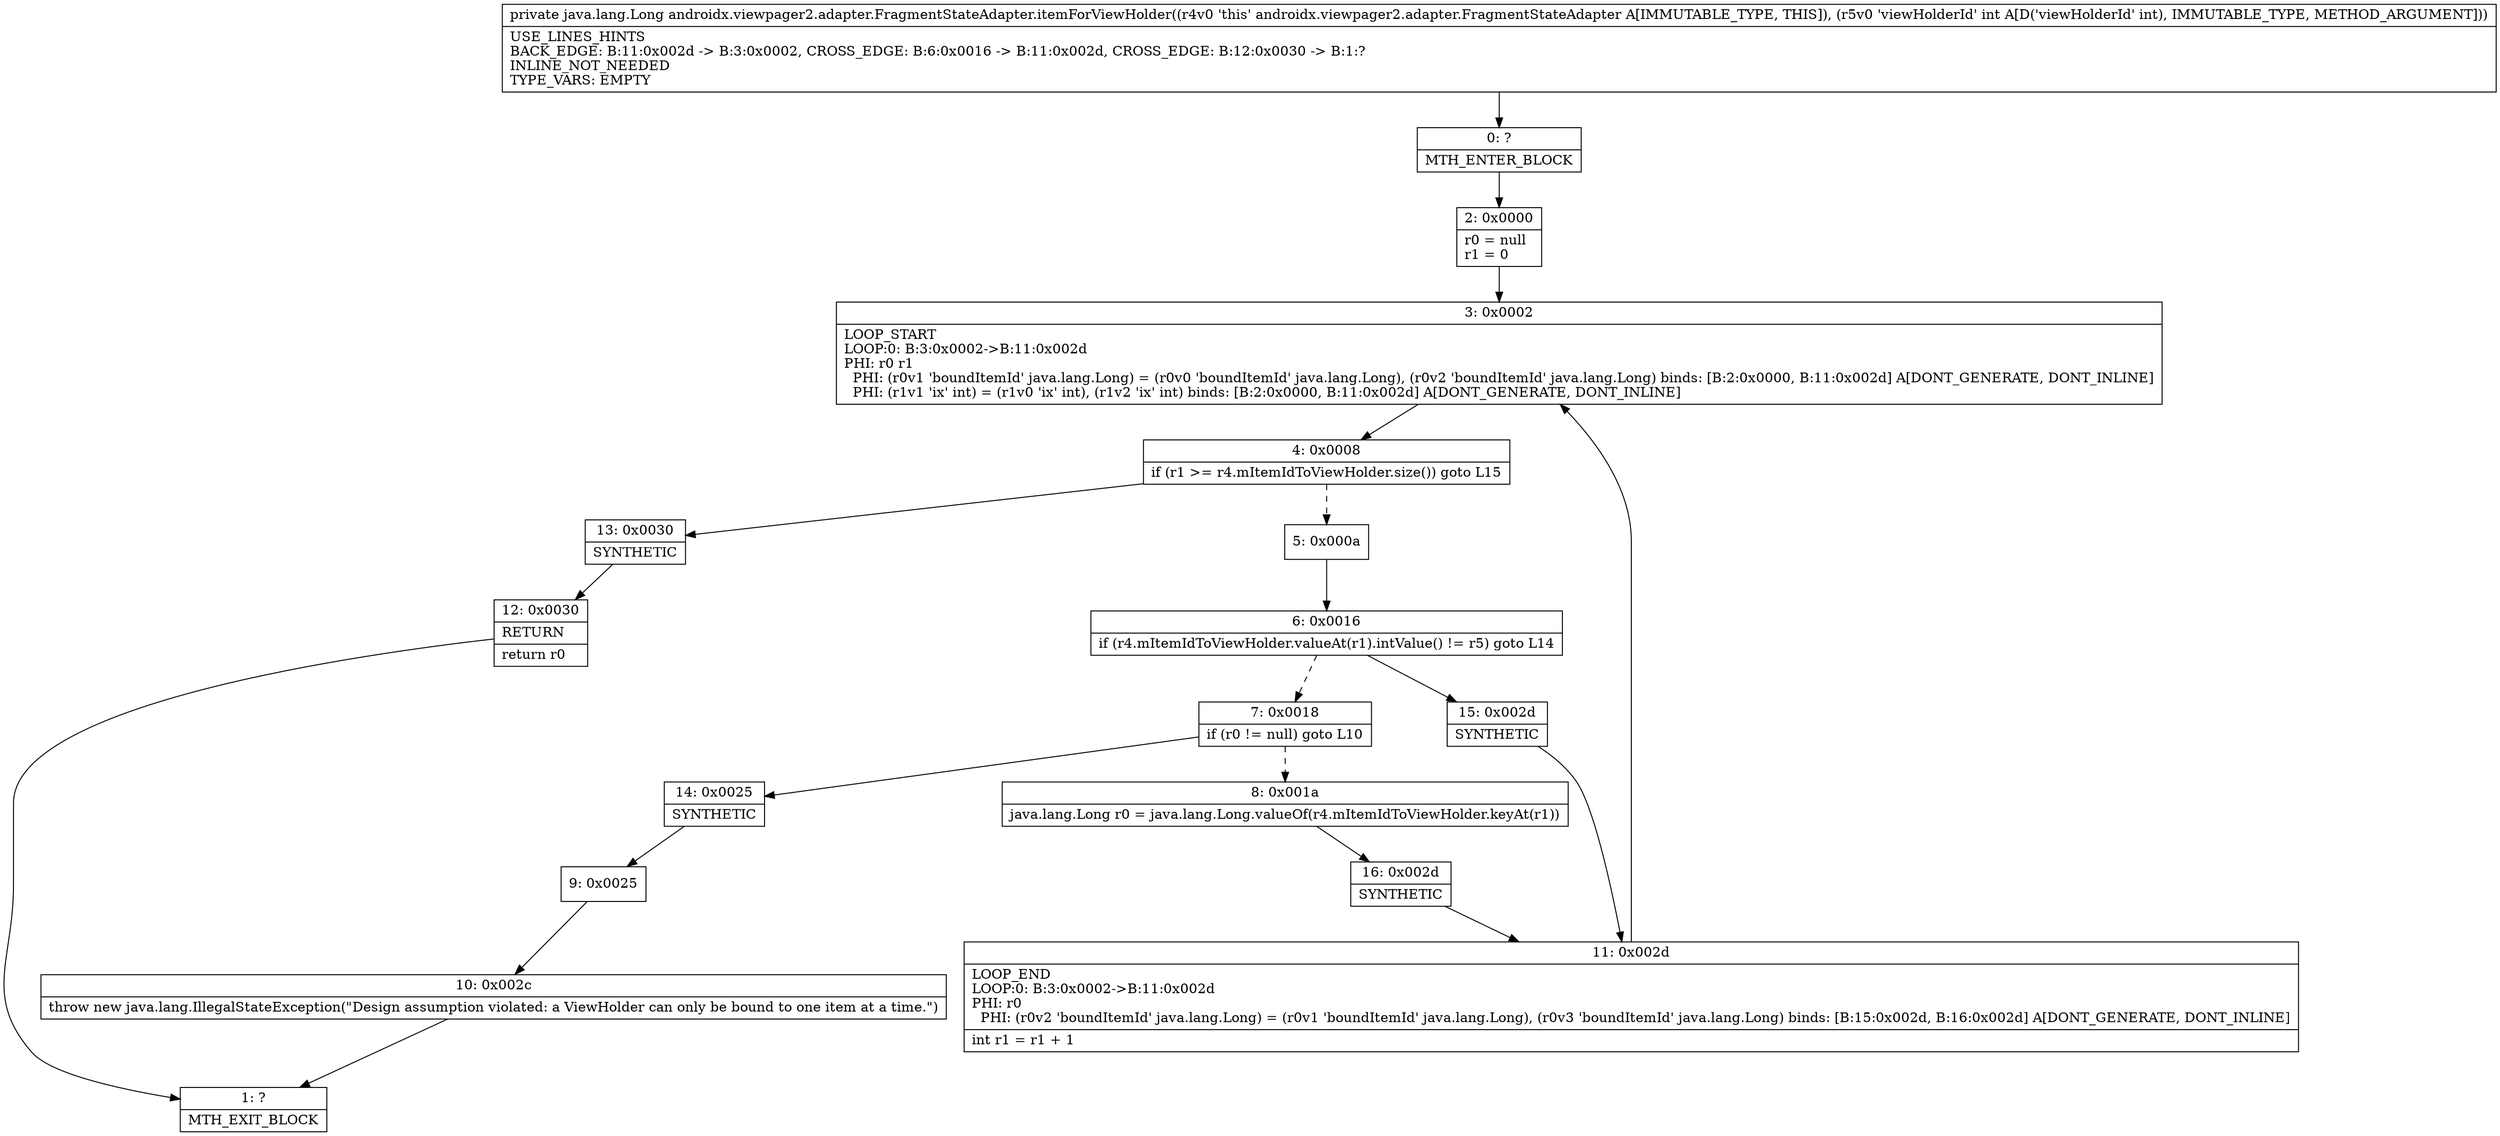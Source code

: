 digraph "CFG forandroidx.viewpager2.adapter.FragmentStateAdapter.itemForViewHolder(I)Ljava\/lang\/Long;" {
Node_0 [shape=record,label="{0\:\ ?|MTH_ENTER_BLOCK\l}"];
Node_2 [shape=record,label="{2\:\ 0x0000|r0 = null\lr1 = 0\l}"];
Node_3 [shape=record,label="{3\:\ 0x0002|LOOP_START\lLOOP:0: B:3:0x0002\-\>B:11:0x002d\lPHI: r0 r1 \l  PHI: (r0v1 'boundItemId' java.lang.Long) = (r0v0 'boundItemId' java.lang.Long), (r0v2 'boundItemId' java.lang.Long) binds: [B:2:0x0000, B:11:0x002d] A[DONT_GENERATE, DONT_INLINE]\l  PHI: (r1v1 'ix' int) = (r1v0 'ix' int), (r1v2 'ix' int) binds: [B:2:0x0000, B:11:0x002d] A[DONT_GENERATE, DONT_INLINE]\l}"];
Node_4 [shape=record,label="{4\:\ 0x0008|if (r1 \>= r4.mItemIdToViewHolder.size()) goto L15\l}"];
Node_5 [shape=record,label="{5\:\ 0x000a}"];
Node_6 [shape=record,label="{6\:\ 0x0016|if (r4.mItemIdToViewHolder.valueAt(r1).intValue() != r5) goto L14\l}"];
Node_7 [shape=record,label="{7\:\ 0x0018|if (r0 != null) goto L10\l}"];
Node_8 [shape=record,label="{8\:\ 0x001a|java.lang.Long r0 = java.lang.Long.valueOf(r4.mItemIdToViewHolder.keyAt(r1))\l}"];
Node_16 [shape=record,label="{16\:\ 0x002d|SYNTHETIC\l}"];
Node_11 [shape=record,label="{11\:\ 0x002d|LOOP_END\lLOOP:0: B:3:0x0002\-\>B:11:0x002d\lPHI: r0 \l  PHI: (r0v2 'boundItemId' java.lang.Long) = (r0v1 'boundItemId' java.lang.Long), (r0v3 'boundItemId' java.lang.Long) binds: [B:15:0x002d, B:16:0x002d] A[DONT_GENERATE, DONT_INLINE]\l|int r1 = r1 + 1\l}"];
Node_14 [shape=record,label="{14\:\ 0x0025|SYNTHETIC\l}"];
Node_9 [shape=record,label="{9\:\ 0x0025}"];
Node_10 [shape=record,label="{10\:\ 0x002c|throw new java.lang.IllegalStateException(\"Design assumption violated: a ViewHolder can only be bound to one item at a time.\")\l}"];
Node_1 [shape=record,label="{1\:\ ?|MTH_EXIT_BLOCK\l}"];
Node_15 [shape=record,label="{15\:\ 0x002d|SYNTHETIC\l}"];
Node_13 [shape=record,label="{13\:\ 0x0030|SYNTHETIC\l}"];
Node_12 [shape=record,label="{12\:\ 0x0030|RETURN\l|return r0\l}"];
MethodNode[shape=record,label="{private java.lang.Long androidx.viewpager2.adapter.FragmentStateAdapter.itemForViewHolder((r4v0 'this' androidx.viewpager2.adapter.FragmentStateAdapter A[IMMUTABLE_TYPE, THIS]), (r5v0 'viewHolderId' int A[D('viewHolderId' int), IMMUTABLE_TYPE, METHOD_ARGUMENT]))  | USE_LINES_HINTS\lBACK_EDGE: B:11:0x002d \-\> B:3:0x0002, CROSS_EDGE: B:6:0x0016 \-\> B:11:0x002d, CROSS_EDGE: B:12:0x0030 \-\> B:1:?\lINLINE_NOT_NEEDED\lTYPE_VARS: EMPTY\l}"];
MethodNode -> Node_0;Node_0 -> Node_2;
Node_2 -> Node_3;
Node_3 -> Node_4;
Node_4 -> Node_5[style=dashed];
Node_4 -> Node_13;
Node_5 -> Node_6;
Node_6 -> Node_7[style=dashed];
Node_6 -> Node_15;
Node_7 -> Node_8[style=dashed];
Node_7 -> Node_14;
Node_8 -> Node_16;
Node_16 -> Node_11;
Node_11 -> Node_3;
Node_14 -> Node_9;
Node_9 -> Node_10;
Node_10 -> Node_1;
Node_15 -> Node_11;
Node_13 -> Node_12;
Node_12 -> Node_1;
}

